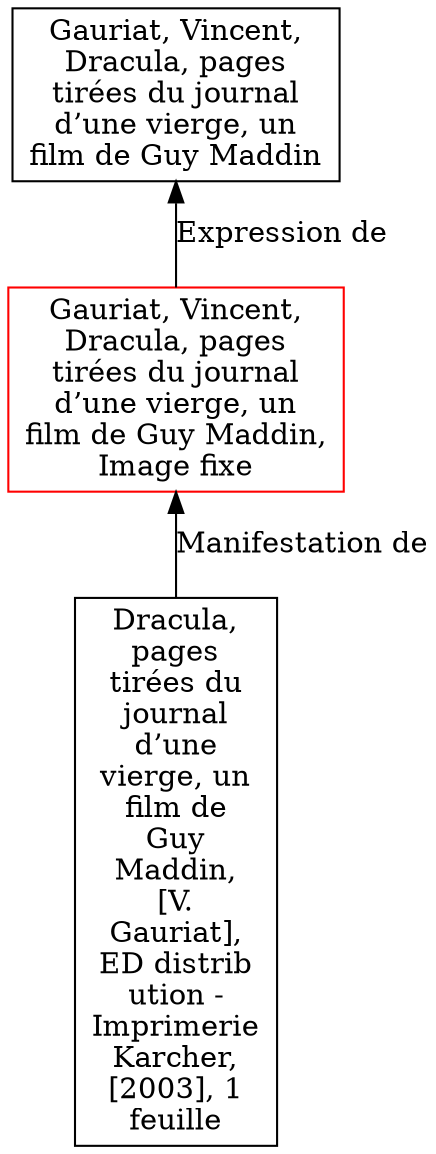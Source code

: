 // Notice UMLRM0170
digraph UMLRM0170 {
	node [align=left shape=rect]
	size="20,20"
	rankdir=BT
	UMLRM0170 [label="Gauriat, Vincent,
Dracula, pages
tirées du journal
d’une vierge, un
film de Guy Maddin,
Image fixe" color=red]
	UMLRM0169 [label="Gauriat, Vincent,
Dracula, pages
tirées du journal
d’une vierge, un
film de Guy Maddin"]
	UMLRM0170 -> UMLRM0169 [label="Expression de"]
	UMLRM0171 [label="Dracula,
pages
tirées du
journal
d’une
vierge, un
film de
Guy
Maddin,
[V.
Gauriat],
ED distrib
ution -
Imprimerie
Karcher,
[2003], 1
feuille"]
	UMLRM0171 -> UMLRM0170 [label="Manifestation de"]
}
